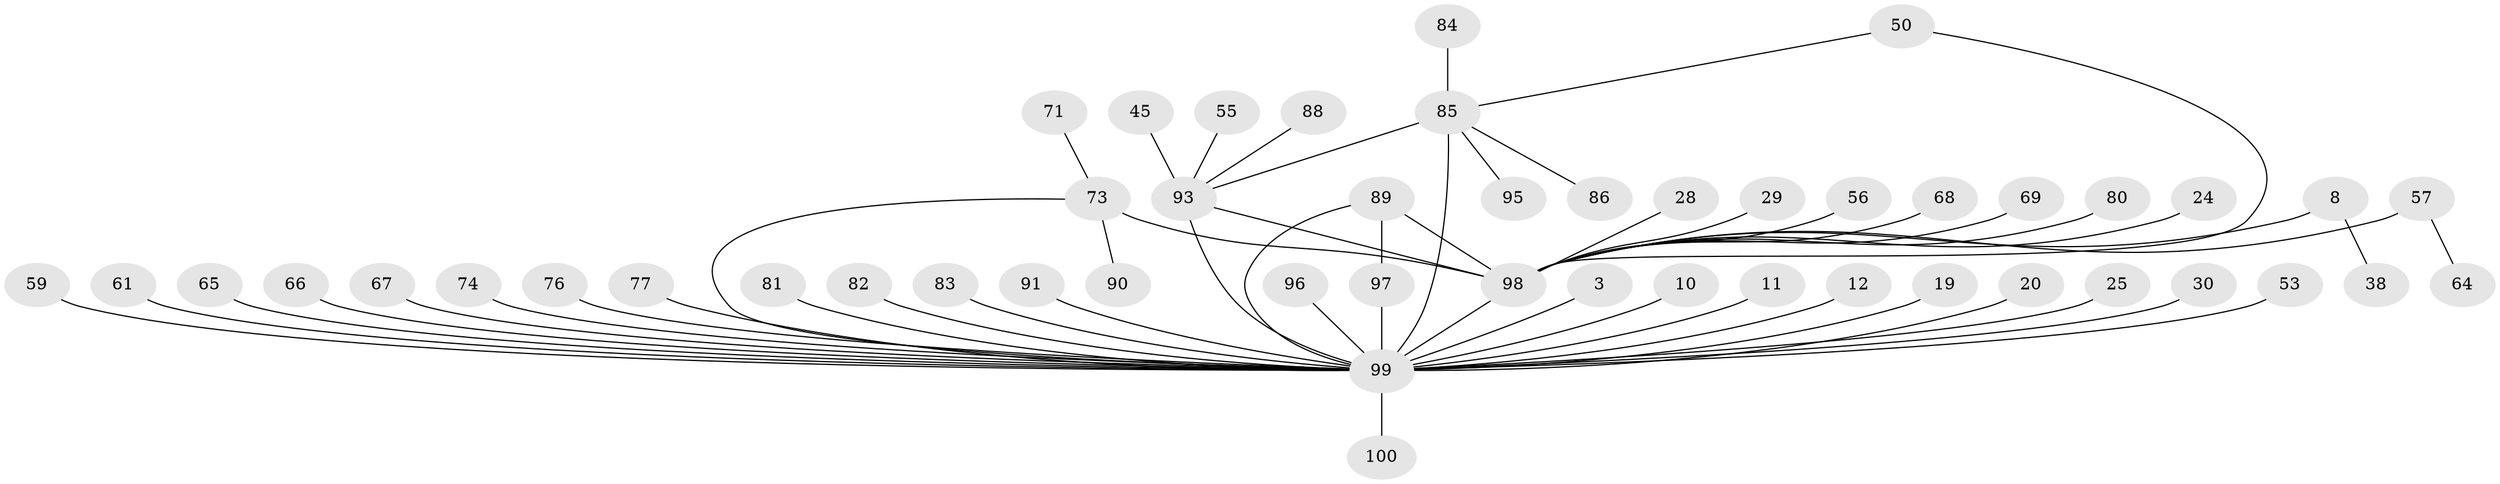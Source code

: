 // original degree distribution, {11: 0.01, 19: 0.01, 1: 0.43, 24: 0.01, 16: 0.01, 8: 0.03, 6: 0.03, 4: 0.1, 21: 0.01, 3: 0.09, 2: 0.22, 5: 0.04, 7: 0.01}
// Generated by graph-tools (version 1.1) at 2025/47/03/09/25 04:47:42]
// undirected, 50 vertices, 55 edges
graph export_dot {
graph [start="1"]
  node [color=gray90,style=filled];
  3;
  8;
  10;
  11;
  12;
  19;
  20;
  24;
  25;
  28;
  29;
  30;
  38;
  45;
  50;
  53 [super="+44"];
  55;
  56;
  57 [super="+40"];
  59;
  61 [super="+51"];
  64;
  65;
  66 [super="+52"];
  67 [super="+26+49"];
  68;
  69;
  71;
  73 [super="+27+41+42"];
  74;
  76;
  77;
  80;
  81;
  82 [super="+58+72"];
  83;
  84;
  85 [super="+62+70+9+60+79"];
  86;
  88;
  89 [super="+87+37"];
  90;
  91;
  93 [super="+31+75+78+35"];
  95;
  96 [super="+92"];
  97 [super="+54"];
  98 [super="+63"];
  99 [super="+33+94+39"];
  100;
  3 -- 99;
  8 -- 38;
  8 -- 98 [weight=3];
  10 -- 99;
  11 -- 99;
  12 -- 99;
  19 -- 99 [weight=2];
  20 -- 99;
  24 -- 98;
  25 -- 99;
  28 -- 98;
  29 -- 98;
  30 -- 99;
  45 -- 93;
  50 -- 85;
  50 -- 98;
  53 -- 99 [weight=2];
  55 -- 93;
  56 -- 98;
  57 -- 64;
  57 -- 98 [weight=3];
  59 -- 99;
  61 -- 99;
  65 -- 99;
  66 -- 99;
  67 -- 99 [weight=2];
  68 -- 98;
  69 -- 98 [weight=2];
  71 -- 73;
  73 -- 90;
  73 -- 98 [weight=3];
  73 -- 99 [weight=2];
  74 -- 99;
  76 -- 99;
  77 -- 99;
  80 -- 98;
  81 -- 99;
  82 -- 99 [weight=2];
  83 -- 99;
  84 -- 85;
  85 -- 86;
  85 -- 95;
  85 -- 99 [weight=6];
  85 -- 93 [weight=2];
  88 -- 93;
  89 -- 99;
  89 -- 97;
  89 -- 98 [weight=3];
  91 -- 99 [weight=2];
  93 -- 98 [weight=2];
  93 -- 99 [weight=10];
  96 -- 99 [weight=2];
  97 -- 99 [weight=2];
  98 -- 99 [weight=12];
  99 -- 100 [weight=2];
}
